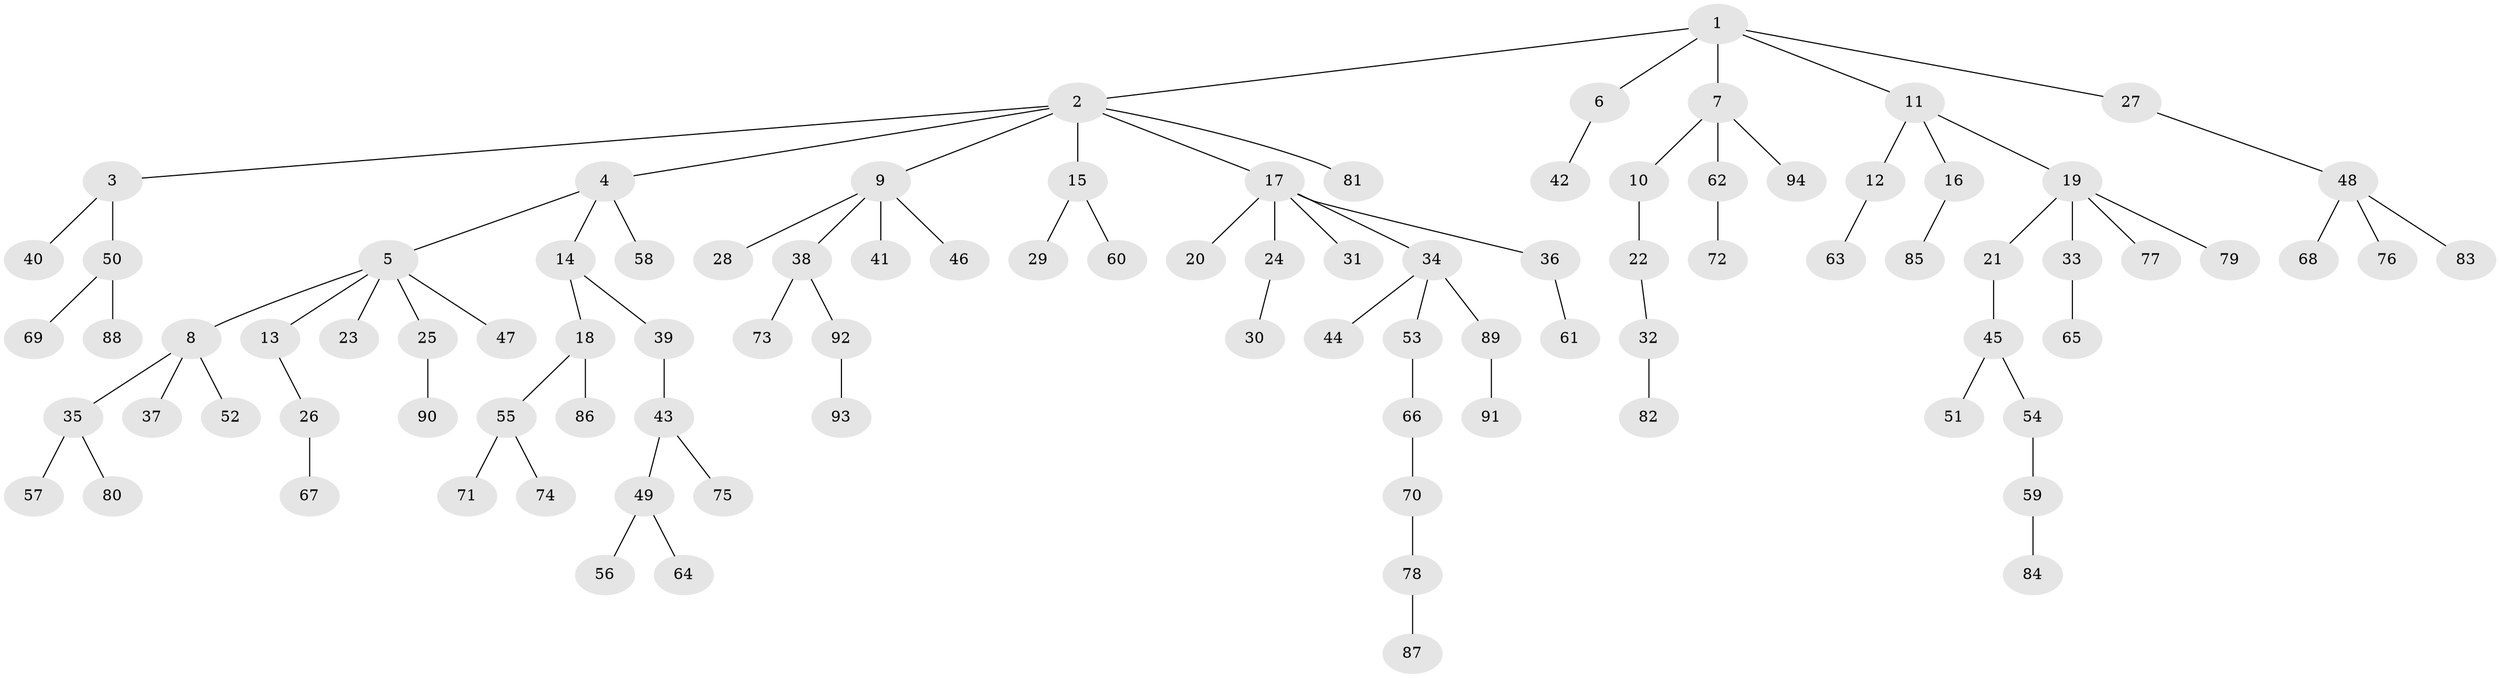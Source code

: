 // coarse degree distribution, {5: 0.07894736842105263, 2: 0.39473684210526316, 3: 0.07894736842105263, 1: 0.42105263157894735, 4: 0.02631578947368421}
// Generated by graph-tools (version 1.1) at 2025/51/03/04/25 22:51:47]
// undirected, 94 vertices, 93 edges
graph export_dot {
  node [color=gray90,style=filled];
  1;
  2;
  3;
  4;
  5;
  6;
  7;
  8;
  9;
  10;
  11;
  12;
  13;
  14;
  15;
  16;
  17;
  18;
  19;
  20;
  21;
  22;
  23;
  24;
  25;
  26;
  27;
  28;
  29;
  30;
  31;
  32;
  33;
  34;
  35;
  36;
  37;
  38;
  39;
  40;
  41;
  42;
  43;
  44;
  45;
  46;
  47;
  48;
  49;
  50;
  51;
  52;
  53;
  54;
  55;
  56;
  57;
  58;
  59;
  60;
  61;
  62;
  63;
  64;
  65;
  66;
  67;
  68;
  69;
  70;
  71;
  72;
  73;
  74;
  75;
  76;
  77;
  78;
  79;
  80;
  81;
  82;
  83;
  84;
  85;
  86;
  87;
  88;
  89;
  90;
  91;
  92;
  93;
  94;
  1 -- 2;
  1 -- 6;
  1 -- 7;
  1 -- 11;
  1 -- 27;
  2 -- 3;
  2 -- 4;
  2 -- 9;
  2 -- 15;
  2 -- 17;
  2 -- 81;
  3 -- 40;
  3 -- 50;
  4 -- 5;
  4 -- 14;
  4 -- 58;
  5 -- 8;
  5 -- 13;
  5 -- 23;
  5 -- 25;
  5 -- 47;
  6 -- 42;
  7 -- 10;
  7 -- 62;
  7 -- 94;
  8 -- 35;
  8 -- 37;
  8 -- 52;
  9 -- 28;
  9 -- 38;
  9 -- 41;
  9 -- 46;
  10 -- 22;
  11 -- 12;
  11 -- 16;
  11 -- 19;
  12 -- 63;
  13 -- 26;
  14 -- 18;
  14 -- 39;
  15 -- 29;
  15 -- 60;
  16 -- 85;
  17 -- 20;
  17 -- 24;
  17 -- 31;
  17 -- 34;
  17 -- 36;
  18 -- 55;
  18 -- 86;
  19 -- 21;
  19 -- 33;
  19 -- 77;
  19 -- 79;
  21 -- 45;
  22 -- 32;
  24 -- 30;
  25 -- 90;
  26 -- 67;
  27 -- 48;
  32 -- 82;
  33 -- 65;
  34 -- 44;
  34 -- 53;
  34 -- 89;
  35 -- 57;
  35 -- 80;
  36 -- 61;
  38 -- 73;
  38 -- 92;
  39 -- 43;
  43 -- 49;
  43 -- 75;
  45 -- 51;
  45 -- 54;
  48 -- 68;
  48 -- 76;
  48 -- 83;
  49 -- 56;
  49 -- 64;
  50 -- 69;
  50 -- 88;
  53 -- 66;
  54 -- 59;
  55 -- 71;
  55 -- 74;
  59 -- 84;
  62 -- 72;
  66 -- 70;
  70 -- 78;
  78 -- 87;
  89 -- 91;
  92 -- 93;
}
